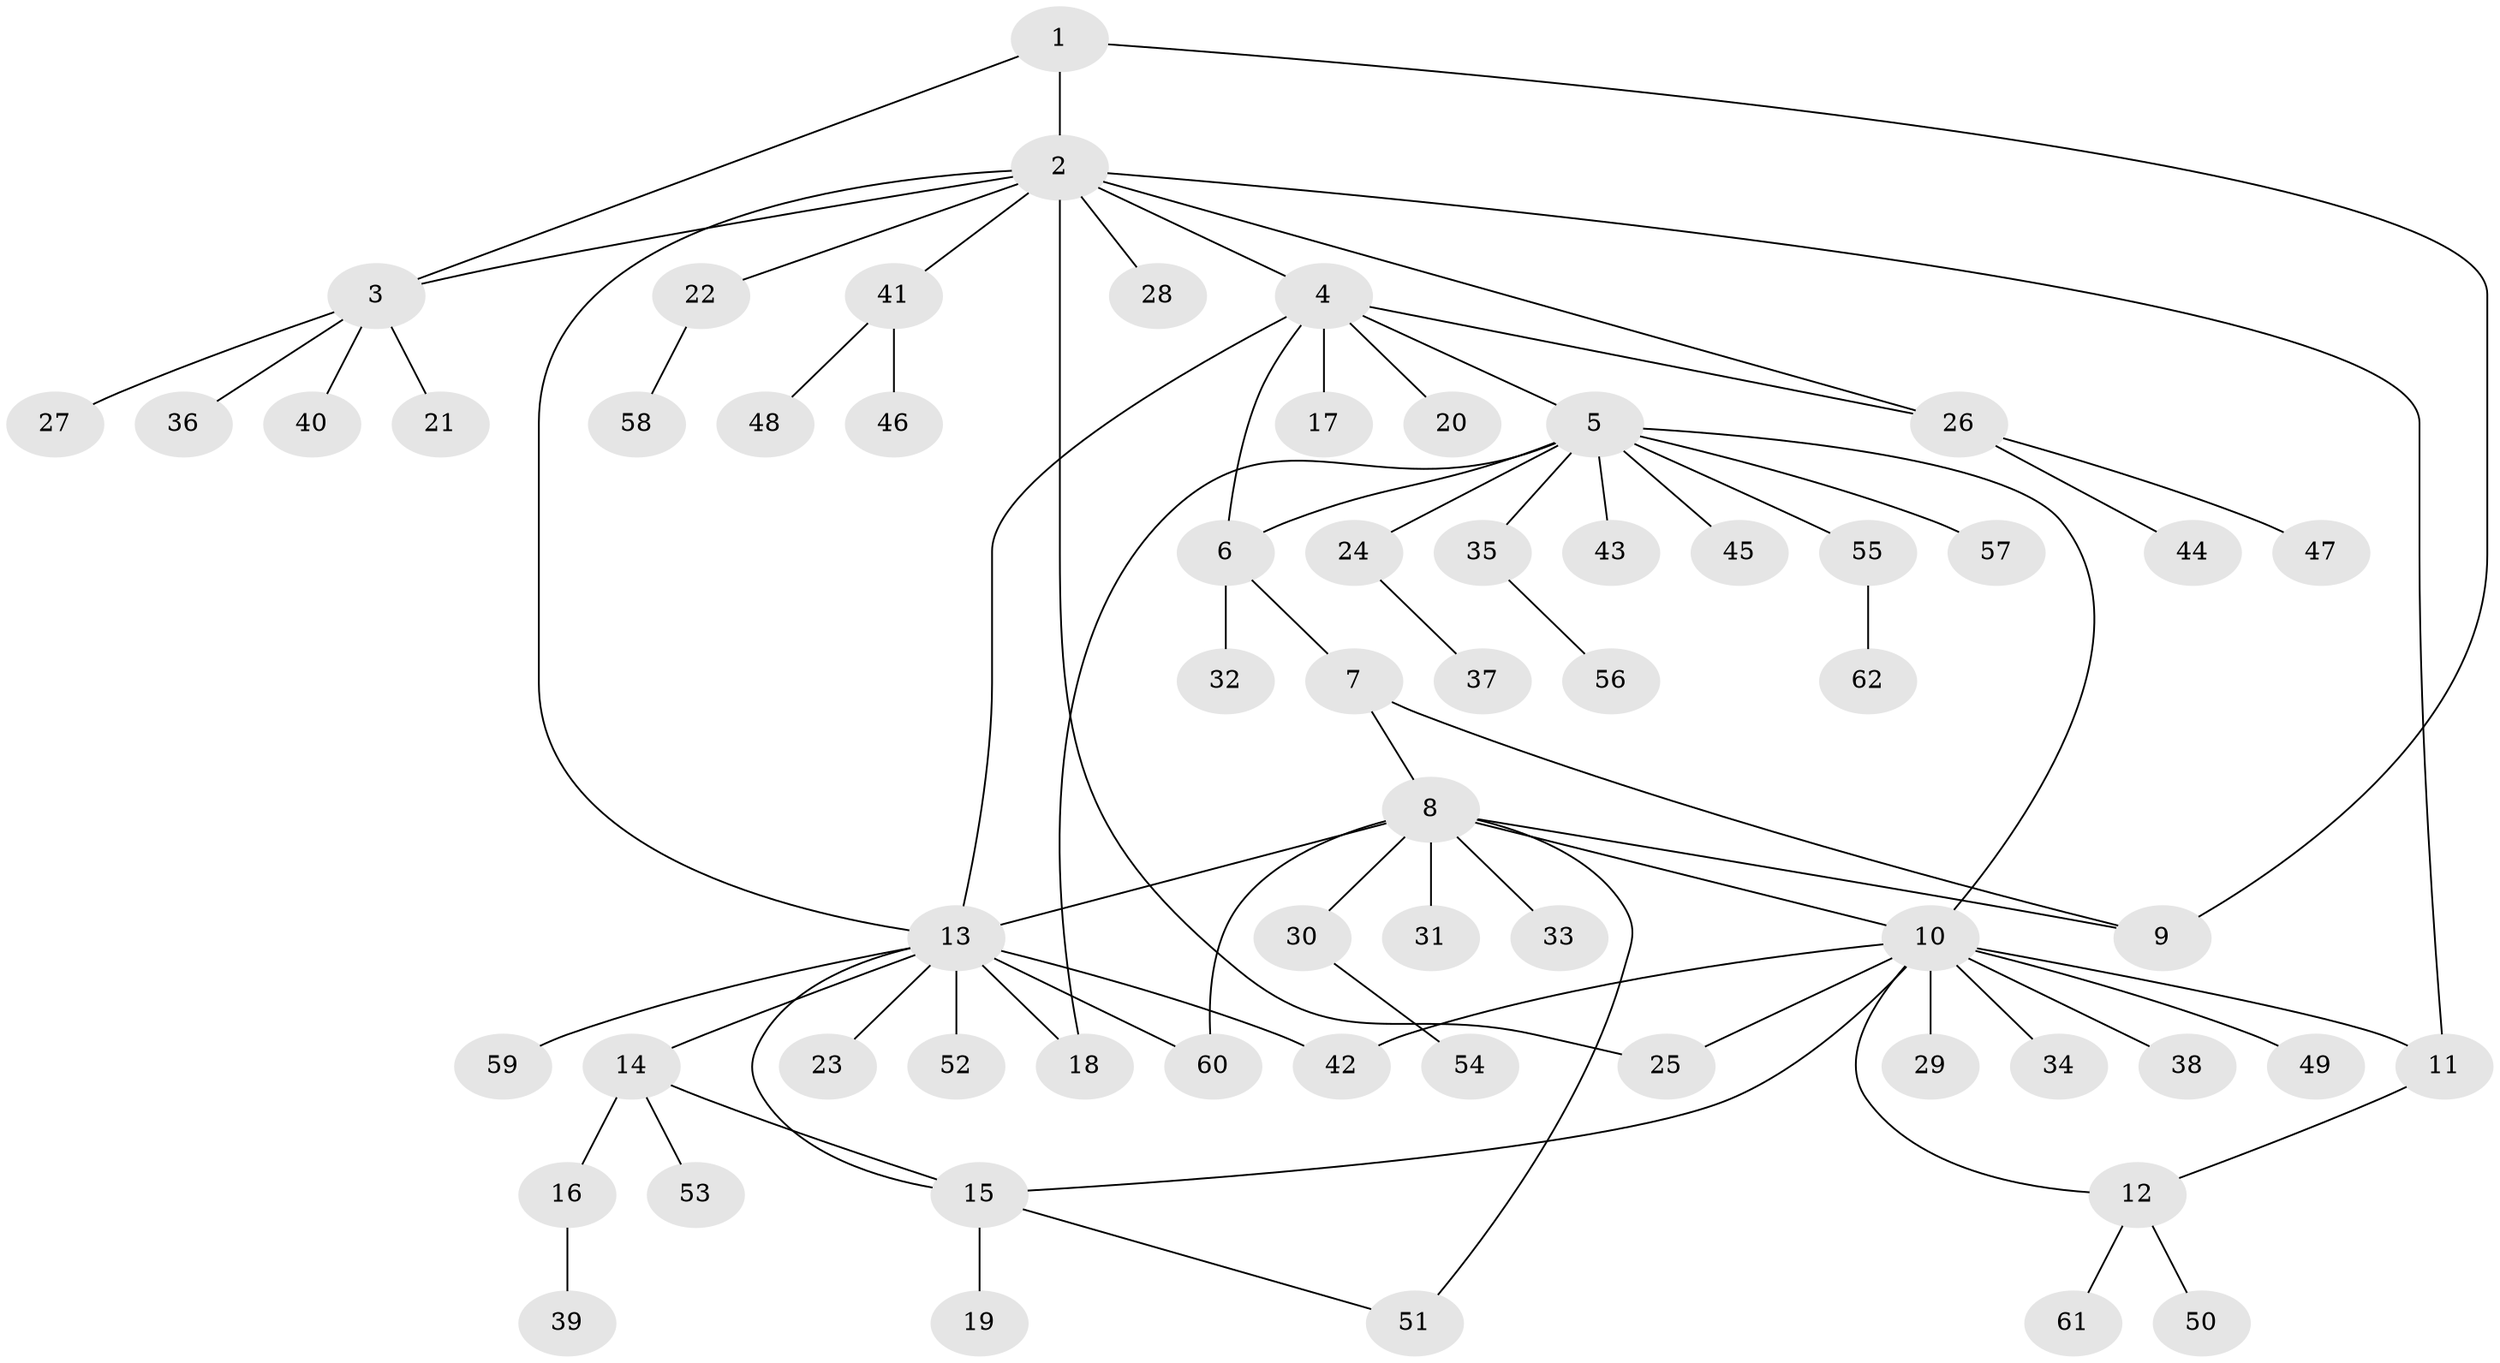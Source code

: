 // coarse degree distribution, {4: 0.022222222222222223, 10: 0.044444444444444446, 5: 0.022222222222222223, 6: 0.044444444444444446, 9: 0.022222222222222223, 3: 0.06666666666666667, 8: 0.022222222222222223, 12: 0.022222222222222223, 2: 0.13333333333333333, 1: 0.6}
// Generated by graph-tools (version 1.1) at 2025/42/03/06/25 10:42:11]
// undirected, 62 vertices, 78 edges
graph export_dot {
graph [start="1"]
  node [color=gray90,style=filled];
  1;
  2;
  3;
  4;
  5;
  6;
  7;
  8;
  9;
  10;
  11;
  12;
  13;
  14;
  15;
  16;
  17;
  18;
  19;
  20;
  21;
  22;
  23;
  24;
  25;
  26;
  27;
  28;
  29;
  30;
  31;
  32;
  33;
  34;
  35;
  36;
  37;
  38;
  39;
  40;
  41;
  42;
  43;
  44;
  45;
  46;
  47;
  48;
  49;
  50;
  51;
  52;
  53;
  54;
  55;
  56;
  57;
  58;
  59;
  60;
  61;
  62;
  1 -- 2;
  1 -- 3;
  1 -- 9;
  2 -- 3;
  2 -- 4;
  2 -- 11;
  2 -- 13;
  2 -- 22;
  2 -- 25;
  2 -- 26;
  2 -- 28;
  2 -- 41;
  3 -- 21;
  3 -- 27;
  3 -- 36;
  3 -- 40;
  4 -- 5;
  4 -- 6;
  4 -- 13;
  4 -- 17;
  4 -- 20;
  4 -- 26;
  5 -- 6;
  5 -- 10;
  5 -- 18;
  5 -- 24;
  5 -- 35;
  5 -- 43;
  5 -- 45;
  5 -- 55;
  5 -- 57;
  6 -- 7;
  6 -- 32;
  7 -- 8;
  7 -- 9;
  8 -- 9;
  8 -- 10;
  8 -- 13;
  8 -- 30;
  8 -- 31;
  8 -- 33;
  8 -- 51;
  8 -- 60;
  10 -- 11;
  10 -- 12;
  10 -- 15;
  10 -- 25;
  10 -- 29;
  10 -- 34;
  10 -- 38;
  10 -- 42;
  10 -- 49;
  11 -- 12;
  12 -- 50;
  12 -- 61;
  13 -- 14;
  13 -- 15;
  13 -- 18;
  13 -- 23;
  13 -- 42;
  13 -- 52;
  13 -- 59;
  13 -- 60;
  14 -- 15;
  14 -- 16;
  14 -- 53;
  15 -- 19;
  15 -- 51;
  16 -- 39;
  22 -- 58;
  24 -- 37;
  26 -- 44;
  26 -- 47;
  30 -- 54;
  35 -- 56;
  41 -- 46;
  41 -- 48;
  55 -- 62;
}
